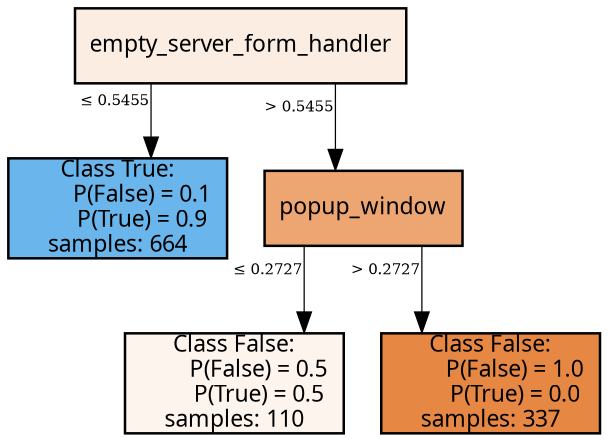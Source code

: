 digraph {
	graph [forcelabels=true overlap=false splines=ortho]
	node [fontname=trebuchet fontsize=11 margin="0.1,0.0" penwidth=1.2 shape=box]
	edge [center=true fontsize="7  " penwidth=0.6]
	0 [label=empty_server_form_handler fillcolor="#fbede2" style=filled]
	1 [label="Class True:
	P(False) = 0.1
	P(True) = 0.9
samples: 664" fillcolor="#6ab5eb" style=filled]
	0 -> 1 [xlabel="≤ 0.5455"]
	2 [label=popup_window fillcolor="#eda572" style=filled]
	0 -> 2 [xlabel="> 0.5455"]
	3 [label="Class False:
	P(False) = 0.5
	P(True) = 0.5
samples: 110" fillcolor="#fdf4ee" style=filled]
	2 -> 3 [xlabel="≤ 0.2727"]
	4 [label="Class False:
	P(False) = 1.0
	P(True) = 0.0
samples: 337" fillcolor="#e68743" style=filled]
	2 -> 4 [xlabel="> 0.2727"]
}
